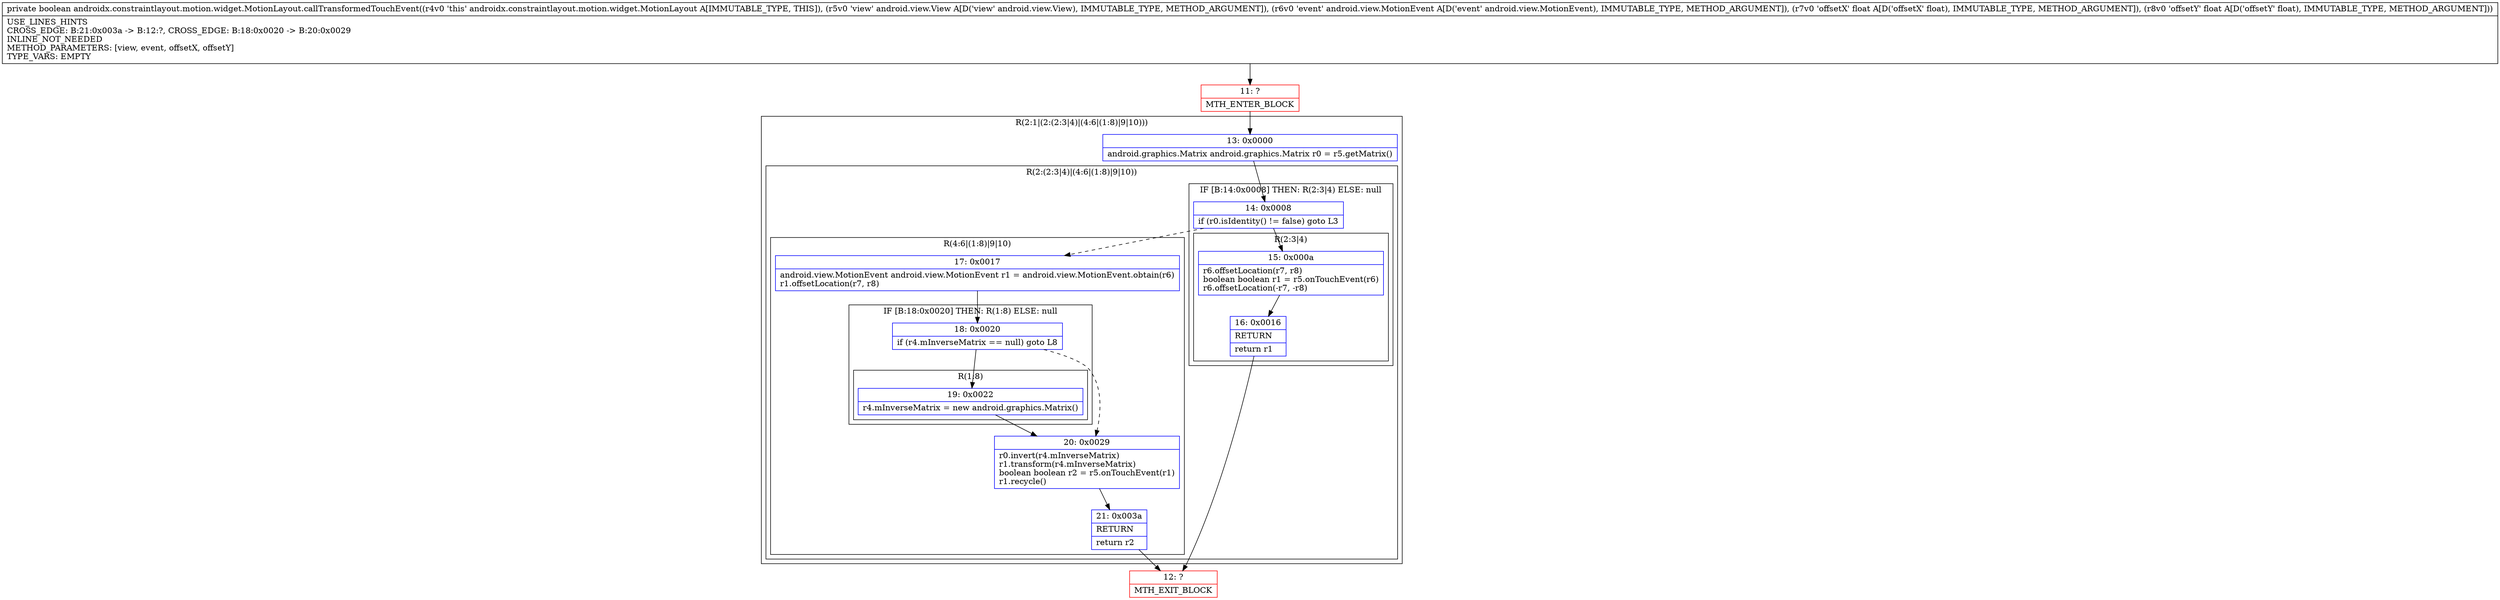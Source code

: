 digraph "CFG forandroidx.constraintlayout.motion.widget.MotionLayout.callTransformedTouchEvent(Landroid\/view\/View;Landroid\/view\/MotionEvent;FF)Z" {
subgraph cluster_Region_1819086335 {
label = "R(2:1|(2:(2:3|4)|(4:6|(1:8)|9|10)))";
node [shape=record,color=blue];
Node_13 [shape=record,label="{13\:\ 0x0000|android.graphics.Matrix android.graphics.Matrix r0 = r5.getMatrix()\l}"];
subgraph cluster_Region_1589175023 {
label = "R(2:(2:3|4)|(4:6|(1:8)|9|10))";
node [shape=record,color=blue];
subgraph cluster_IfRegion_1713832766 {
label = "IF [B:14:0x0008] THEN: R(2:3|4) ELSE: null";
node [shape=record,color=blue];
Node_14 [shape=record,label="{14\:\ 0x0008|if (r0.isIdentity() != false) goto L3\l}"];
subgraph cluster_Region_1262773824 {
label = "R(2:3|4)";
node [shape=record,color=blue];
Node_15 [shape=record,label="{15\:\ 0x000a|r6.offsetLocation(r7, r8)\lboolean boolean r1 = r5.onTouchEvent(r6)\lr6.offsetLocation(\-r7, \-r8)\l}"];
Node_16 [shape=record,label="{16\:\ 0x0016|RETURN\l|return r1\l}"];
}
}
subgraph cluster_Region_1431124314 {
label = "R(4:6|(1:8)|9|10)";
node [shape=record,color=blue];
Node_17 [shape=record,label="{17\:\ 0x0017|android.view.MotionEvent android.view.MotionEvent r1 = android.view.MotionEvent.obtain(r6)\lr1.offsetLocation(r7, r8)\l}"];
subgraph cluster_IfRegion_253287200 {
label = "IF [B:18:0x0020] THEN: R(1:8) ELSE: null";
node [shape=record,color=blue];
Node_18 [shape=record,label="{18\:\ 0x0020|if (r4.mInverseMatrix == null) goto L8\l}"];
subgraph cluster_Region_362347462 {
label = "R(1:8)";
node [shape=record,color=blue];
Node_19 [shape=record,label="{19\:\ 0x0022|r4.mInverseMatrix = new android.graphics.Matrix()\l}"];
}
}
Node_20 [shape=record,label="{20\:\ 0x0029|r0.invert(r4.mInverseMatrix)\lr1.transform(r4.mInverseMatrix)\lboolean boolean r2 = r5.onTouchEvent(r1)\lr1.recycle()\l}"];
Node_21 [shape=record,label="{21\:\ 0x003a|RETURN\l|return r2\l}"];
}
}
}
Node_11 [shape=record,color=red,label="{11\:\ ?|MTH_ENTER_BLOCK\l}"];
Node_12 [shape=record,color=red,label="{12\:\ ?|MTH_EXIT_BLOCK\l}"];
MethodNode[shape=record,label="{private boolean androidx.constraintlayout.motion.widget.MotionLayout.callTransformedTouchEvent((r4v0 'this' androidx.constraintlayout.motion.widget.MotionLayout A[IMMUTABLE_TYPE, THIS]), (r5v0 'view' android.view.View A[D('view' android.view.View), IMMUTABLE_TYPE, METHOD_ARGUMENT]), (r6v0 'event' android.view.MotionEvent A[D('event' android.view.MotionEvent), IMMUTABLE_TYPE, METHOD_ARGUMENT]), (r7v0 'offsetX' float A[D('offsetX' float), IMMUTABLE_TYPE, METHOD_ARGUMENT]), (r8v0 'offsetY' float A[D('offsetY' float), IMMUTABLE_TYPE, METHOD_ARGUMENT]))  | USE_LINES_HINTS\lCROSS_EDGE: B:21:0x003a \-\> B:12:?, CROSS_EDGE: B:18:0x0020 \-\> B:20:0x0029\lINLINE_NOT_NEEDED\lMETHOD_PARAMETERS: [view, event, offsetX, offsetY]\lTYPE_VARS: EMPTY\l}"];
MethodNode -> Node_11;Node_13 -> Node_14;
Node_14 -> Node_15;
Node_14 -> Node_17[style=dashed];
Node_15 -> Node_16;
Node_16 -> Node_12;
Node_17 -> Node_18;
Node_18 -> Node_19;
Node_18 -> Node_20[style=dashed];
Node_19 -> Node_20;
Node_20 -> Node_21;
Node_21 -> Node_12;
Node_11 -> Node_13;
}

